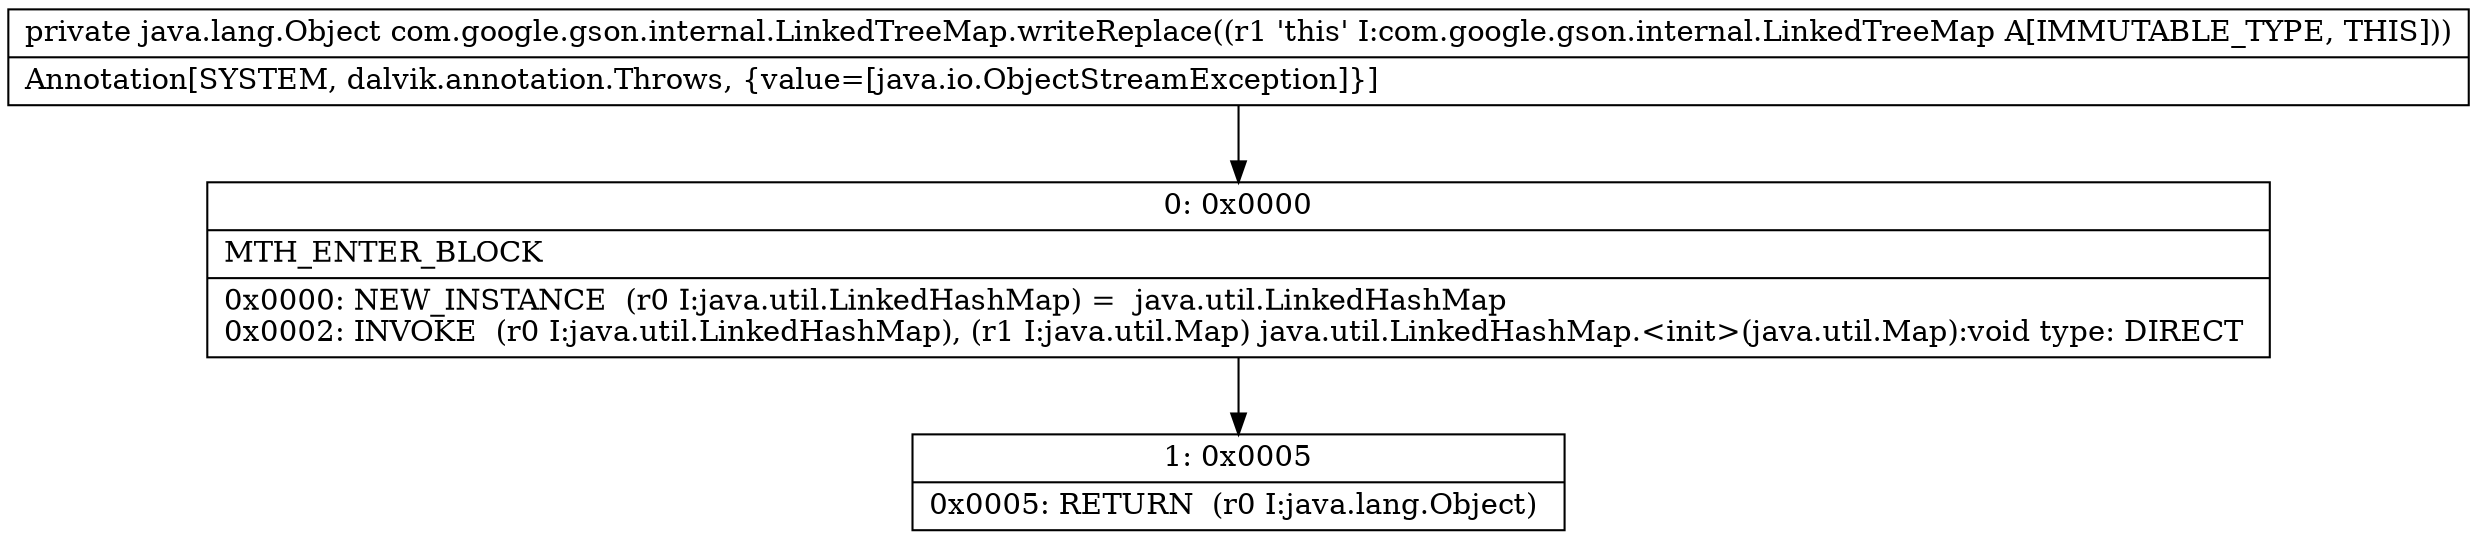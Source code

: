 digraph "CFG forcom.google.gson.internal.LinkedTreeMap.writeReplace()Ljava\/lang\/Object;" {
Node_0 [shape=record,label="{0\:\ 0x0000|MTH_ENTER_BLOCK\l|0x0000: NEW_INSTANCE  (r0 I:java.util.LinkedHashMap) =  java.util.LinkedHashMap \l0x0002: INVOKE  (r0 I:java.util.LinkedHashMap), (r1 I:java.util.Map) java.util.LinkedHashMap.\<init\>(java.util.Map):void type: DIRECT \l}"];
Node_1 [shape=record,label="{1\:\ 0x0005|0x0005: RETURN  (r0 I:java.lang.Object) \l}"];
MethodNode[shape=record,label="{private java.lang.Object com.google.gson.internal.LinkedTreeMap.writeReplace((r1 'this' I:com.google.gson.internal.LinkedTreeMap A[IMMUTABLE_TYPE, THIS]))  | Annotation[SYSTEM, dalvik.annotation.Throws, \{value=[java.io.ObjectStreamException]\}]\l}"];
MethodNode -> Node_0;
Node_0 -> Node_1;
}

